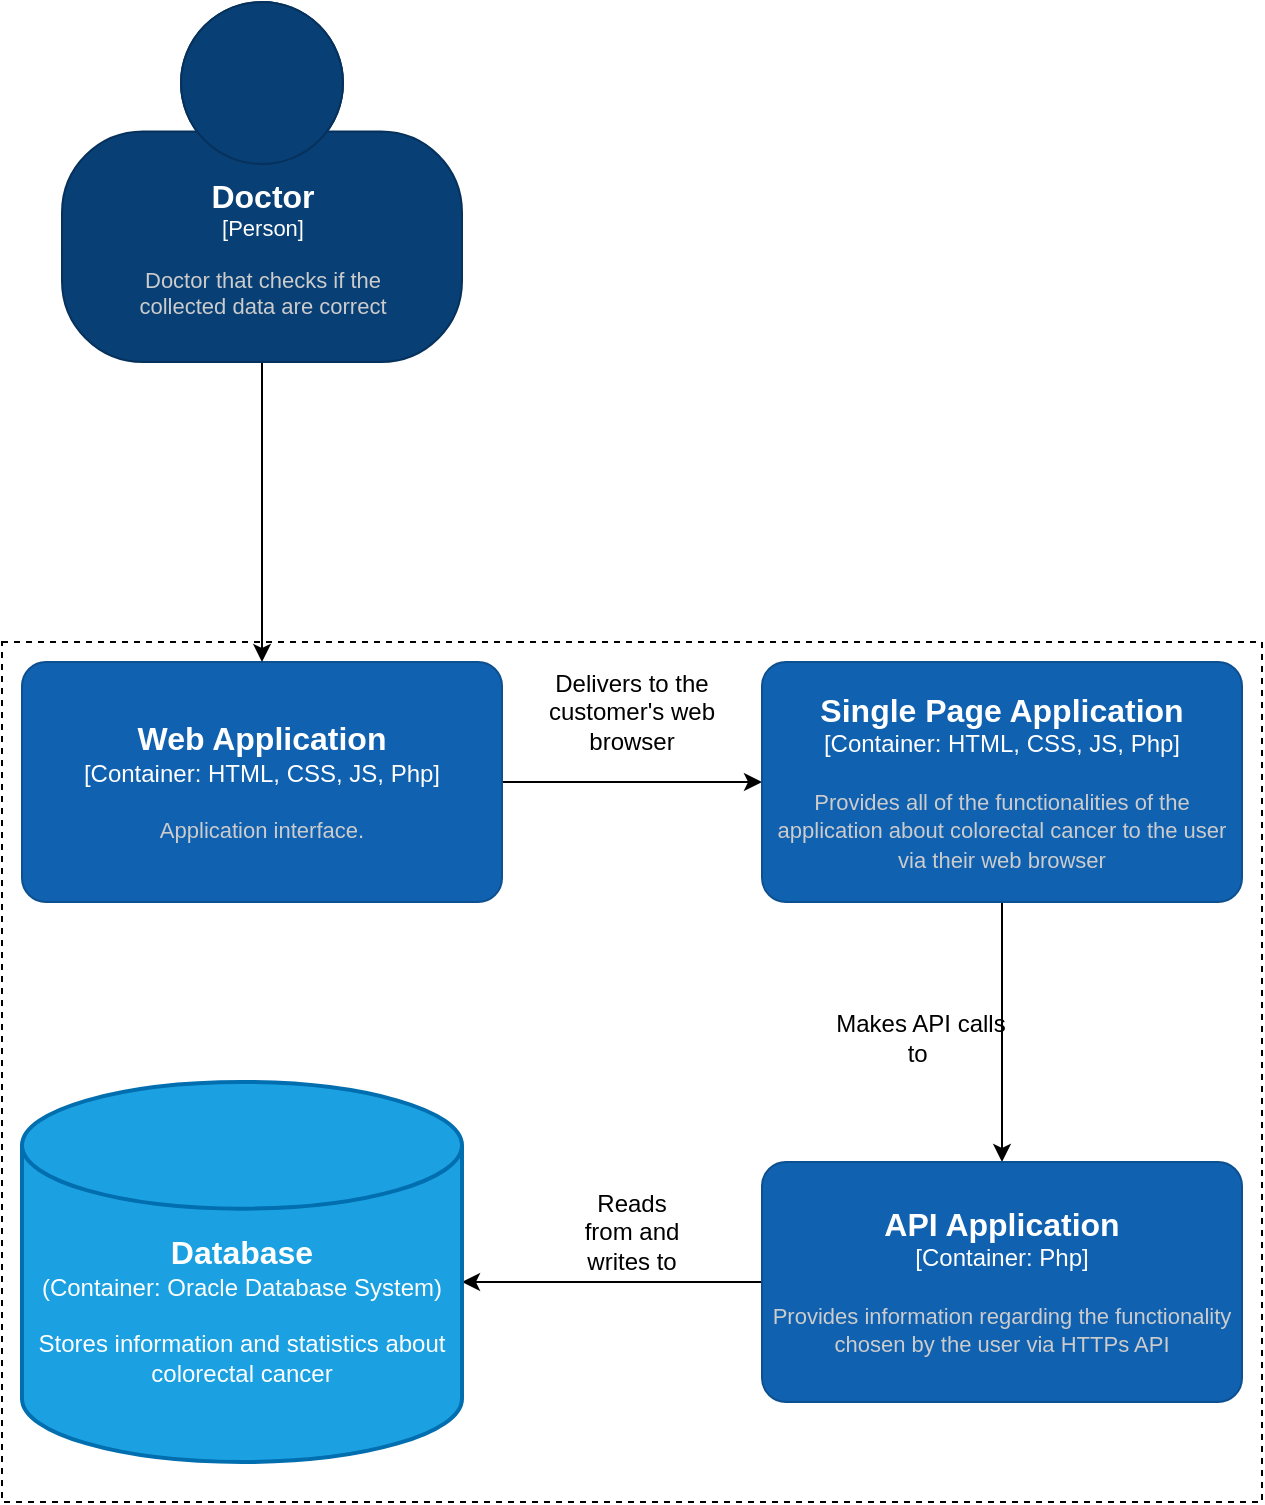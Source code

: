 <mxfile version="17.2.2" type="device"><diagram id="JxWLif4J5LH2u6TFrBIz" name="Page-1"><mxGraphModel dx="1038" dy="547" grid="1" gridSize="10" guides="1" tooltips="1" connect="1" arrows="1" fold="1" page="1" pageScale="1" pageWidth="827" pageHeight="1169" math="0" shadow="0"><root><mxCell id="0"/><mxCell id="1" parent="0"/><mxCell id="BtZirYXT4wT7NpC6nqtS-20" value="" style="edgeStyle=orthogonalEdgeStyle;rounded=0;orthogonalLoop=1;jettySize=auto;html=1;" parent="1" source="y1i8E93ZeQbKyxepL5tv-6" target="BtZirYXT4wT7NpC6nqtS-18" edge="1"><mxGeometry relative="1" as="geometry"/></mxCell><object placeholders="1" c4Name="Web Application" c4Type="Container: HTML, CSS, JS, Php" c4Description="Application interface." label="&lt;font style=&quot;font-size: 16px&quot;&gt;&lt;b&gt;%c4Name%&lt;/b&gt;&lt;/font&gt;&lt;div&gt;[%c4Type%]&lt;/div&gt;&lt;br&gt;&lt;div&gt;&lt;font style=&quot;font-size: 11px&quot;&gt;&lt;font color=&quot;#cccccc&quot;&gt;%c4Description%&lt;/font&gt;&lt;/div&gt;" id="y1i8E93ZeQbKyxepL5tv-6"><mxCell style="rounded=1;whiteSpace=wrap;html=1;labelBackgroundColor=none;fillColor=#1061B0;fontColor=#ffffff;align=center;arcSize=10;strokeColor=#0D5091;metaEdit=1;resizable=0;points=[[0.25,0,0],[0.5,0,0],[0.75,0,0],[1,0.25,0],[1,0.5,0],[1,0.75,0],[0.75,1,0],[0.5,1,0],[0.25,1,0],[0,0.75,0],[0,0.5,0],[0,0.25,0]];" parent="1" vertex="1"><mxGeometry x="20" y="390" width="240" height="120" as="geometry"/></mxCell></object><mxCell id="BtZirYXT4wT7NpC6nqtS-41" style="edgeStyle=orthogonalEdgeStyle;rounded=0;orthogonalLoop=1;jettySize=auto;html=1;entryX=0.5;entryY=0;entryDx=0;entryDy=0;entryPerimeter=0;fontSize=16;" parent="1" source="y1i8E93ZeQbKyxepL5tv-12" target="y1i8E93ZeQbKyxepL5tv-6" edge="1"><mxGeometry relative="1" as="geometry"/></mxCell><object placeholders="1" c4Name="Doctor" c4Type="Person" c4Description="Doctor that checks if the&#10; collected data are correct&#10;" label="&lt;font style=&quot;font-size: 16px&quot;&gt;&lt;b&gt;%c4Name%&lt;/b&gt;&lt;/font&gt;&lt;div&gt;[%c4Type%]&lt;/div&gt;&lt;br&gt;&lt;div&gt;&lt;font style=&quot;font-size: 11px&quot;&gt;&lt;font color=&quot;#cccccc&quot;&gt;%c4Description%&lt;/font&gt;&lt;/div&gt;" id="y1i8E93ZeQbKyxepL5tv-12"><mxCell style="html=1;fontSize=11;dashed=0;whitespace=wrap;fillColor=#083F75;strokeColor=#06315C;fontColor=#ffffff;shape=mxgraph.c4.person2;align=center;metaEdit=1;points=[[0.5,0,0],[1,0.5,0],[1,0.75,0],[0.75,1,0],[0.5,1,0],[0.25,1,0],[0,0.75,0],[0,0.5,0]];resizable=0;" parent="1" vertex="1"><mxGeometry x="40" y="60" width="200" height="180" as="geometry"/></mxCell></object><mxCell id="BtZirYXT4wT7NpC6nqtS-24" value="" style="edgeStyle=orthogonalEdgeStyle;rounded=0;orthogonalLoop=1;jettySize=auto;html=1;" parent="1" source="BtZirYXT4wT7NpC6nqtS-18" target="BtZirYXT4wT7NpC6nqtS-23" edge="1"><mxGeometry relative="1" as="geometry"/></mxCell><object placeholders="1" c4Name="Single Page Application" c4Type="Container: HTML, CSS, JS, Php" c4Description="Provides all of the functionalities of the application about colorectal cancer to the user via their web browser" label="&lt;font style=&quot;font-size: 16px&quot;&gt;&lt;b&gt;%c4Name%&lt;/b&gt;&lt;/font&gt;&lt;div&gt;[%c4Type%]&lt;/div&gt;&lt;br&gt;&lt;div&gt;&lt;font style=&quot;font-size: 11px&quot;&gt;&lt;font color=&quot;#cccccc&quot;&gt;%c4Description%&lt;/font&gt;&lt;/div&gt;" id="BtZirYXT4wT7NpC6nqtS-18"><mxCell style="rounded=1;whiteSpace=wrap;html=1;labelBackgroundColor=none;fillColor=#1061B0;fontColor=#ffffff;align=center;arcSize=10;strokeColor=#0D5091;metaEdit=1;resizable=0;points=[[0.25,0,0],[0.5,0,0],[0.75,0,0],[1,0.25,0],[1,0.5,0],[1,0.75,0],[0.75,1,0],[0.5,1,0],[0.25,1,0],[0,0.75,0],[0,0.5,0],[0,0.25,0]];" parent="1" vertex="1"><mxGeometry x="390" y="390" width="240" height="120" as="geometry"/></mxCell></object><mxCell id="BtZirYXT4wT7NpC6nqtS-21" value="Delivers to the customer's web browser" style="text;html=1;strokeColor=none;fillColor=none;align=center;verticalAlign=middle;whiteSpace=wrap;rounded=0;" parent="1" vertex="1"><mxGeometry x="280" y="400" width="90" height="30" as="geometry"/></mxCell><mxCell id="BtZirYXT4wT7NpC6nqtS-26" style="edgeStyle=orthogonalEdgeStyle;rounded=0;orthogonalLoop=1;jettySize=auto;html=1;entryX=1;entryY=0.5;entryDx=0;entryDy=0;entryPerimeter=0;" parent="1" source="BtZirYXT4wT7NpC6nqtS-23" edge="1"><mxGeometry relative="1" as="geometry"><mxPoint x="240" y="700.0" as="targetPoint"/></mxGeometry></mxCell><object placeholders="1" c4Name="API Application" c4Type="Container: Php" c4Description="Provides information regarding the functionality chosen by the user via HTTPs API" label="&lt;font style=&quot;font-size: 16px&quot;&gt;&lt;b&gt;%c4Name%&lt;/b&gt;&lt;/font&gt;&lt;div&gt;[%c4Type%]&lt;/div&gt;&lt;br&gt;&lt;div&gt;&lt;font style=&quot;font-size: 11px&quot;&gt;&lt;font color=&quot;#cccccc&quot;&gt;%c4Description%&lt;/font&gt;&lt;/div&gt;" id="BtZirYXT4wT7NpC6nqtS-23"><mxCell style="rounded=1;whiteSpace=wrap;html=1;labelBackgroundColor=none;fillColor=#1061B0;fontColor=#ffffff;align=center;arcSize=10;strokeColor=#0D5091;metaEdit=1;resizable=0;points=[[0.25,0,0],[0.5,0,0],[0.75,0,0],[1,0.25,0],[1,0.5,0],[1,0.75,0],[0.75,1,0],[0.5,1,0],[0.25,1,0],[0,0.75,0],[0,0.5,0],[0,0.25,0]];" parent="1" vertex="1"><mxGeometry x="390" y="640" width="240" height="120" as="geometry"/></mxCell></object><mxCell id="BtZirYXT4wT7NpC6nqtS-25" value="Makes API calls to&amp;nbsp;" style="text;html=1;strokeColor=none;fillColor=none;align=center;verticalAlign=middle;whiteSpace=wrap;rounded=0;" parent="1" vertex="1"><mxGeometry x="426" y="550" width="87" height="55" as="geometry"/></mxCell><mxCell id="BtZirYXT4wT7NpC6nqtS-27" value="Reads from and writes to" style="text;html=1;strokeColor=none;fillColor=none;align=center;verticalAlign=middle;whiteSpace=wrap;rounded=0;" parent="1" vertex="1"><mxGeometry x="295" y="660" width="60" height="30" as="geometry"/></mxCell><mxCell id="BtZirYXT4wT7NpC6nqtS-30" value="&lt;b&gt;&lt;font style=&quot;font-size: 16px&quot;&gt;&lt;br&gt;&lt;br&gt;Database&lt;/font&gt;&lt;/b&gt;&lt;br&gt;(Container: Oracle Database System)&lt;br&gt;&lt;br&gt;Stores information and statistics about colorectal cancer" style="strokeWidth=2;html=1;shape=mxgraph.flowchart.database;whiteSpace=wrap;fillColor=#1ba1e2;fontColor=#ffffff;strokeColor=#006EAF;" parent="1" vertex="1"><mxGeometry x="20" y="600" width="220" height="190" as="geometry"/></mxCell><mxCell id="BtZirYXT4wT7NpC6nqtS-32" value="" style="text;html=1;strokeColor=default;fillColor=none;overflow=fill;fontSize=16;dashed=1;perimeterSpacing=0;" parent="1" vertex="1"><mxGeometry x="10" y="380" width="630" height="430" as="geometry"/></mxCell></root></mxGraphModel></diagram></mxfile>